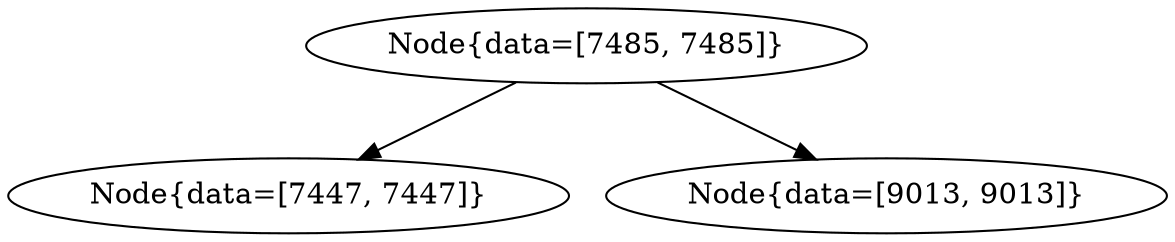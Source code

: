 digraph G{
701590352 [label="Node{data=[7485, 7485]}"]
701590352 -> 1737484087
1737484087 [label="Node{data=[7447, 7447]}"]
701590352 -> 1633163895
1633163895 [label="Node{data=[9013, 9013]}"]
}